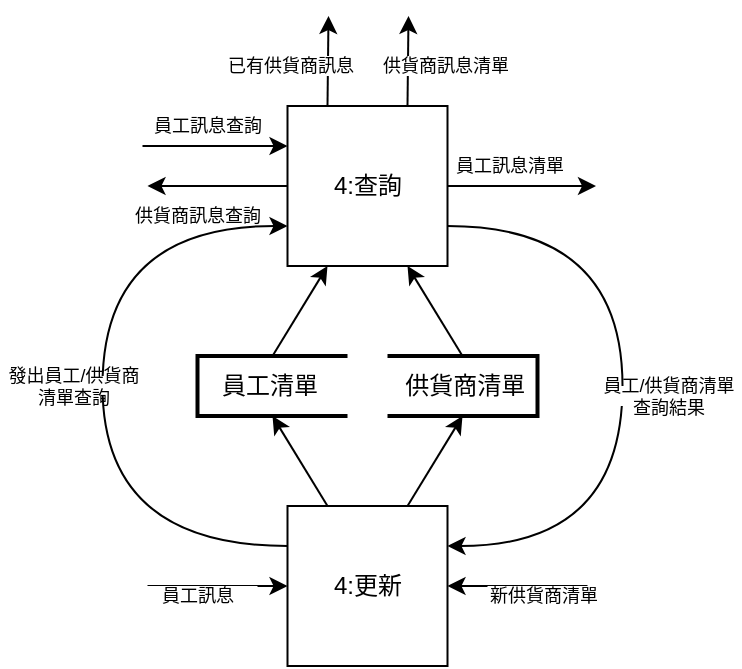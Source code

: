 <mxfile version="22.1.15" type="github">
  <diagram name="第 1 页" id="N5OF0OUeW6_-54-WB_ZE">
    <mxGraphModel dx="599" dy="-1587" grid="1" gridSize="10" guides="1" tooltips="1" connect="1" arrows="1" fold="1" page="1" pageScale="1" pageWidth="827" pageHeight="1169" math="0" shadow="0">
      <root>
        <mxCell id="0" />
        <mxCell id="1" parent="0" />
        <mxCell id="Q6Dp-V_M6Rq3PKBu8nXQ-1" value="4:查詢" style="whiteSpace=wrap;html=1;aspect=fixed;" vertex="1" parent="1">
          <mxGeometry x="1313.75" y="2840" width="80" height="80" as="geometry" />
        </mxCell>
        <mxCell id="Q6Dp-V_M6Rq3PKBu8nXQ-2" value="4:更新" style="whiteSpace=wrap;html=1;aspect=fixed;" vertex="1" parent="1">
          <mxGeometry x="1313.75" y="3040" width="80" height="80" as="geometry" />
        </mxCell>
        <mxCell id="Q6Dp-V_M6Rq3PKBu8nXQ-3" value="&amp;nbsp; &amp;nbsp;員工清單" style="strokeWidth=2;html=1;shape=mxgraph.flowchart.annotation_1;align=left;pointerEvents=1;" vertex="1" parent="1">
          <mxGeometry x="1268.75" y="2965" width="75" height="30" as="geometry" />
        </mxCell>
        <mxCell id="Q6Dp-V_M6Rq3PKBu8nXQ-4" value="" style="endArrow=classic;html=1;rounded=0;exitX=1;exitY=0.5;exitDx=0;exitDy=0;" edge="1" parent="1" source="Q6Dp-V_M6Rq3PKBu8nXQ-1">
          <mxGeometry width="50" height="50" relative="1" as="geometry">
            <mxPoint x="1397.5" y="2874.43" as="sourcePoint" />
            <mxPoint x="1468" y="2880" as="targetPoint" />
          </mxGeometry>
        </mxCell>
        <mxCell id="Q6Dp-V_M6Rq3PKBu8nXQ-5" value="" style="endArrow=classic;html=1;rounded=0;exitX=0;exitY=0.5;exitDx=0;exitDy=0;" edge="1" parent="1" source="Q6Dp-V_M6Rq3PKBu8nXQ-1">
          <mxGeometry width="50" height="50" relative="1" as="geometry">
            <mxPoint x="1403.75" y="2890" as="sourcePoint" />
            <mxPoint x="1243.75" y="2880" as="targetPoint" />
          </mxGeometry>
        </mxCell>
        <mxCell id="Q6Dp-V_M6Rq3PKBu8nXQ-6" value="" style="endArrow=classic;html=1;rounded=0;exitX=0.5;exitY=0;exitDx=0;exitDy=0;exitPerimeter=0;entryX=0.25;entryY=1;entryDx=0;entryDy=0;" edge="1" parent="1" source="Q6Dp-V_M6Rq3PKBu8nXQ-3" target="Q6Dp-V_M6Rq3PKBu8nXQ-1">
          <mxGeometry width="50" height="50" relative="1" as="geometry">
            <mxPoint x="1323.75" y="2950" as="sourcePoint" />
            <mxPoint x="1373.75" y="2900" as="targetPoint" />
          </mxGeometry>
        </mxCell>
        <mxCell id="Q6Dp-V_M6Rq3PKBu8nXQ-7" value="" style="endArrow=classic;html=1;rounded=0;exitX=0.25;exitY=0;exitDx=0;exitDy=0;entryX=0.5;entryY=1;entryDx=0;entryDy=0;entryPerimeter=0;" edge="1" parent="1" source="Q6Dp-V_M6Rq3PKBu8nXQ-2" target="Q6Dp-V_M6Rq3PKBu8nXQ-3">
          <mxGeometry width="50" height="50" relative="1" as="geometry">
            <mxPoint x="1353.46" y="3040" as="sourcePoint" />
            <mxPoint x="1353.46" y="2995" as="targetPoint" />
          </mxGeometry>
        </mxCell>
        <mxCell id="Q6Dp-V_M6Rq3PKBu8nXQ-8" value="" style="endArrow=classic;html=1;rounded=0;entryX=0;entryY=0.5;entryDx=0;entryDy=0;" edge="1" parent="1" target="Q6Dp-V_M6Rq3PKBu8nXQ-2">
          <mxGeometry width="50" height="50" relative="1" as="geometry">
            <mxPoint x="1243.75" y="3080" as="sourcePoint" />
            <mxPoint x="1208.75" y="3140" as="targetPoint" />
          </mxGeometry>
        </mxCell>
        <mxCell id="Q6Dp-V_M6Rq3PKBu8nXQ-9" value="" style="endArrow=classic;html=1;rounded=0;entryX=1;entryY=0.5;entryDx=0;entryDy=0;" edge="1" parent="1" target="Q6Dp-V_M6Rq3PKBu8nXQ-2">
          <mxGeometry width="50" height="50" relative="1" as="geometry">
            <mxPoint x="1463.75" y="3080" as="sourcePoint" />
            <mxPoint x="1323.75" y="3090" as="targetPoint" />
          </mxGeometry>
        </mxCell>
        <mxCell id="Q6Dp-V_M6Rq3PKBu8nXQ-10" value="&lt;font style=&quot;font-size: 9px;&quot;&gt;供貨商訊息查詢&lt;br&gt;&lt;/font&gt;" style="text;html=1;strokeColor=none;fillColor=default;align=center;verticalAlign=middle;whiteSpace=wrap;rounded=0;fontSize=9;" vertex="1" parent="1">
          <mxGeometry x="1235.63" y="2890" width="66.25" height="10" as="geometry" />
        </mxCell>
        <mxCell id="Q6Dp-V_M6Rq3PKBu8nXQ-11" value="員工訊息清單" style="text;html=1;strokeColor=none;fillColor=default;align=center;verticalAlign=middle;whiteSpace=wrap;rounded=0;fontSize=9;" vertex="1" parent="1">
          <mxGeometry x="1395" y="2865" width="60" height="10" as="geometry" />
        </mxCell>
        <mxCell id="Q6Dp-V_M6Rq3PKBu8nXQ-12" value="&lt;font style=&quot;font-size: 9px;&quot;&gt;員工訊息&lt;/font&gt;" style="text;html=1;strokeColor=none;fillColor=default;align=center;verticalAlign=middle;whiteSpace=wrap;rounded=0;fontSize=9;" vertex="1" parent="1">
          <mxGeometry x="1238.75" y="3080" width="60" height="10" as="geometry" />
        </mxCell>
        <mxCell id="Q6Dp-V_M6Rq3PKBu8nXQ-13" value="&lt;font style=&quot;font-size: 9px;&quot;&gt;新供貨商清單&lt;/font&gt;" style="text;html=1;strokeColor=none;fillColor=default;align=center;verticalAlign=middle;whiteSpace=wrap;rounded=0;fontSize=9;" vertex="1" parent="1">
          <mxGeometry x="1413.75" y="3080" width="56.25" height="10" as="geometry" />
        </mxCell>
        <mxCell id="Q6Dp-V_M6Rq3PKBu8nXQ-14" value="&amp;nbsp; 供貨商清單" style="strokeWidth=2;html=1;shape=mxgraph.flowchart.annotation_1;align=left;pointerEvents=1;flipH=1;" vertex="1" parent="1">
          <mxGeometry x="1363.75" y="2965" width="75" height="30" as="geometry" />
        </mxCell>
        <mxCell id="Q6Dp-V_M6Rq3PKBu8nXQ-15" value="" style="endArrow=classic;html=1;rounded=0;exitX=0.5;exitY=0;exitDx=0;exitDy=0;exitPerimeter=0;entryX=0.75;entryY=1;entryDx=0;entryDy=0;" edge="1" parent="1" source="Q6Dp-V_M6Rq3PKBu8nXQ-14" target="Q6Dp-V_M6Rq3PKBu8nXQ-1">
          <mxGeometry width="50" height="50" relative="1" as="geometry">
            <mxPoint x="1316.25" y="2975" as="sourcePoint" />
            <mxPoint x="1344.25" y="2930" as="targetPoint" />
          </mxGeometry>
        </mxCell>
        <mxCell id="Q6Dp-V_M6Rq3PKBu8nXQ-16" value="" style="endArrow=classic;html=1;rounded=0;exitX=0.75;exitY=0;exitDx=0;exitDy=0;entryX=0.5;entryY=1;entryDx=0;entryDy=0;entryPerimeter=0;" edge="1" parent="1" source="Q6Dp-V_M6Rq3PKBu8nXQ-2" target="Q6Dp-V_M6Rq3PKBu8nXQ-14">
          <mxGeometry width="50" height="50" relative="1" as="geometry">
            <mxPoint x="1326.25" y="2985" as="sourcePoint" />
            <mxPoint x="1354.25" y="2940" as="targetPoint" />
          </mxGeometry>
        </mxCell>
        <mxCell id="Q6Dp-V_M6Rq3PKBu8nXQ-17" value="" style="endArrow=classic;html=1;rounded=0;exitX=0;exitY=0.25;exitDx=0;exitDy=0;entryX=0;entryY=0.75;entryDx=0;entryDy=0;edgeStyle=orthogonalEdgeStyle;curved=1;" edge="1" parent="1" source="Q6Dp-V_M6Rq3PKBu8nXQ-2" target="Q6Dp-V_M6Rq3PKBu8nXQ-1">
          <mxGeometry width="50" height="50" relative="1" as="geometry">
            <mxPoint x="1344.25" y="3050" as="sourcePoint" />
            <mxPoint x="1316.25" y="3005" as="targetPoint" />
            <Array as="points">
              <mxPoint x="1221.25" y="3060" />
              <mxPoint x="1221.25" y="2900" />
            </Array>
          </mxGeometry>
        </mxCell>
        <mxCell id="Q6Dp-V_M6Rq3PKBu8nXQ-18" value="" style="endArrow=classic;html=1;rounded=0;exitX=1;exitY=0.75;exitDx=0;exitDy=0;entryX=1;entryY=0.25;entryDx=0;entryDy=0;edgeStyle=orthogonalEdgeStyle;curved=1;" edge="1" parent="1" source="Q6Dp-V_M6Rq3PKBu8nXQ-1" target="Q6Dp-V_M6Rq3PKBu8nXQ-2">
          <mxGeometry width="50" height="50" relative="1" as="geometry">
            <mxPoint x="1354.25" y="3060" as="sourcePoint" />
            <mxPoint x="1326.25" y="3015" as="targetPoint" />
            <Array as="points">
              <mxPoint x="1481.25" y="2900" />
              <mxPoint x="1481.25" y="3060" />
            </Array>
          </mxGeometry>
        </mxCell>
        <mxCell id="Q6Dp-V_M6Rq3PKBu8nXQ-19" value="" style="endArrow=classic;html=1;rounded=0;entryX=0;entryY=0.25;entryDx=0;entryDy=0;" edge="1" parent="1" target="Q6Dp-V_M6Rq3PKBu8nXQ-1">
          <mxGeometry width="50" height="50" relative="1" as="geometry">
            <mxPoint x="1241.25" y="2860" as="sourcePoint" />
            <mxPoint x="1481.25" y="2880" as="targetPoint" />
          </mxGeometry>
        </mxCell>
        <mxCell id="Q6Dp-V_M6Rq3PKBu8nXQ-20" value="" style="endArrow=classic;html=1;rounded=0;exitX=0.75;exitY=0;exitDx=0;exitDy=0;" edge="1" parent="1" source="Q6Dp-V_M6Rq3PKBu8nXQ-1">
          <mxGeometry width="50" height="50" relative="1" as="geometry">
            <mxPoint x="1404.25" y="2850" as="sourcePoint" />
            <mxPoint x="1374.25" y="2795" as="targetPoint" />
          </mxGeometry>
        </mxCell>
        <mxCell id="Q6Dp-V_M6Rq3PKBu8nXQ-21" value="" style="endArrow=classic;html=1;rounded=0;exitX=0.25;exitY=0;exitDx=0;exitDy=0;" edge="1" parent="1" source="Q6Dp-V_M6Rq3PKBu8nXQ-1">
          <mxGeometry width="50" height="50" relative="1" as="geometry">
            <mxPoint x="1384.25" y="2850" as="sourcePoint" />
            <mxPoint x="1334.25" y="2795" as="targetPoint" />
          </mxGeometry>
        </mxCell>
        <mxCell id="Q6Dp-V_M6Rq3PKBu8nXQ-22" value="已有供貨商訊息" style="text;html=1;strokeColor=none;fillColor=default;align=center;verticalAlign=middle;whiteSpace=wrap;rounded=0;fontSize=9;" vertex="1" parent="1">
          <mxGeometry x="1280" y="2815" width="71.25" height="10" as="geometry" />
        </mxCell>
        <mxCell id="Q6Dp-V_M6Rq3PKBu8nXQ-23" value="供貨商訊息清單" style="text;html=1;strokeColor=none;fillColor=default;align=center;verticalAlign=middle;whiteSpace=wrap;rounded=0;fontSize=9;" vertex="1" parent="1">
          <mxGeometry x="1356.25" y="2815" width="73.75" height="10" as="geometry" />
        </mxCell>
        <mxCell id="Q6Dp-V_M6Rq3PKBu8nXQ-24" value="員工訊息查詢" style="text;html=1;strokeColor=none;fillColor=default;align=center;verticalAlign=middle;whiteSpace=wrap;rounded=0;fontSize=9;" vertex="1" parent="1">
          <mxGeometry x="1243.75" y="2845" width="60" height="10" as="geometry" />
        </mxCell>
        <mxCell id="Q6Dp-V_M6Rq3PKBu8nXQ-25" value="&lt;font style=&quot;font-size: 9px;&quot;&gt;發出員工/供貨商清單查詢&lt;/font&gt;" style="text;html=1;strokeColor=none;fillColor=default;align=center;verticalAlign=middle;whiteSpace=wrap;rounded=0;fontSize=9;" vertex="1" parent="1">
          <mxGeometry x="1170" y="2975" width="73.75" height="10" as="geometry" />
        </mxCell>
        <mxCell id="Q6Dp-V_M6Rq3PKBu8nXQ-26" value="&lt;font style=&quot;font-size: 9px;&quot;&gt;員工/供貨商清單查詢結果&lt;/font&gt;" style="text;html=1;strokeColor=none;fillColor=default;align=center;verticalAlign=middle;whiteSpace=wrap;rounded=0;fontSize=9;" vertex="1" parent="1">
          <mxGeometry x="1467.5" y="2980" width="72.5" height="10" as="geometry" />
        </mxCell>
      </root>
    </mxGraphModel>
  </diagram>
</mxfile>
